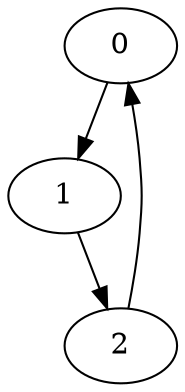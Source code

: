 digraph G {
	0;
	1;
	2;

	0 -> 1 [village=Oberhausen; name=Spruce_Street; heightLimit=3; weight=10; primaryType=mainStreet; secondaryType=none;];
	1 -> 2 [village=Oberhausen; name=On_the_Slope; heightLimit=3; weight=10; primaryType=sideStreet; secondaryType=none;];
	2 -> 0 [village=Oberhausen; name=Market_Street; heightLimit=3; weight=10; primaryType=sideStreet; secondaryType=none;];

}